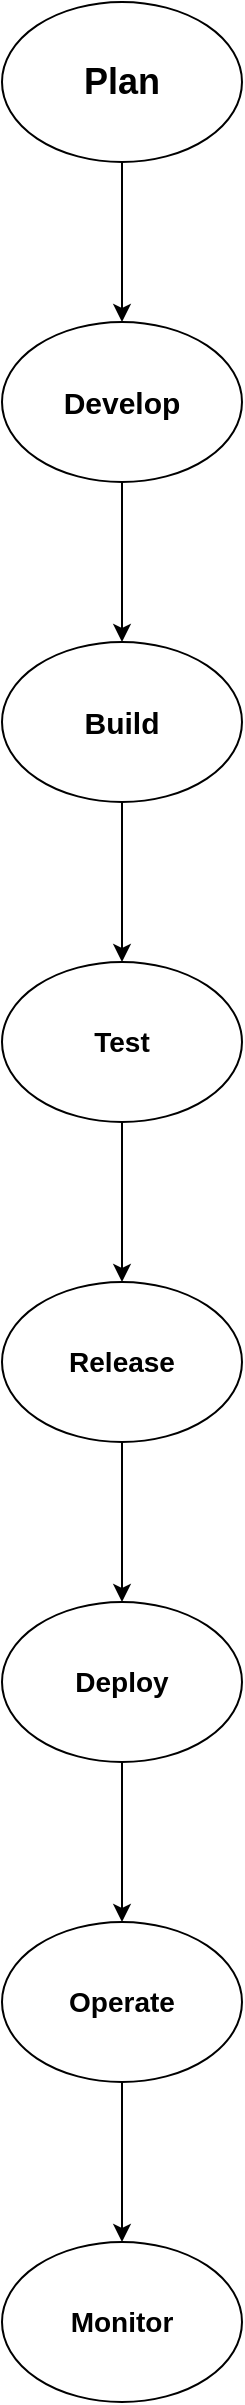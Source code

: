 <mxfile version="28.0.9">
  <diagram name="Page-1" id="cc2SQZKulaa3Ugj6z3R2">
    <mxGraphModel dx="1042" dy="527" grid="1" gridSize="10" guides="1" tooltips="1" connect="1" arrows="1" fold="1" page="1" pageScale="1" pageWidth="850" pageHeight="1100" math="0" shadow="0">
      <root>
        <mxCell id="0" />
        <mxCell id="1" parent="0" />
        <mxCell id="pEEVsMKxBnhdhl_D4hkM-14" value="" style="edgeStyle=orthogonalEdgeStyle;rounded=0;orthogonalLoop=1;jettySize=auto;html=1;" edge="1" parent="1" source="pEEVsMKxBnhdhl_D4hkM-12" target="pEEVsMKxBnhdhl_D4hkM-13">
          <mxGeometry relative="1" as="geometry" />
        </mxCell>
        <mxCell id="pEEVsMKxBnhdhl_D4hkM-12" value="&lt;b&gt;&lt;font style=&quot;font-size: 18px;&quot;&gt;Plan&lt;/font&gt;&lt;/b&gt;" style="ellipse;whiteSpace=wrap;html=1;" vertex="1" parent="1">
          <mxGeometry x="365" y="60" width="120" height="80" as="geometry" />
        </mxCell>
        <mxCell id="pEEVsMKxBnhdhl_D4hkM-16" value="" style="edgeStyle=orthogonalEdgeStyle;rounded=0;orthogonalLoop=1;jettySize=auto;html=1;" edge="1" parent="1" source="pEEVsMKxBnhdhl_D4hkM-13" target="pEEVsMKxBnhdhl_D4hkM-15">
          <mxGeometry relative="1" as="geometry" />
        </mxCell>
        <mxCell id="pEEVsMKxBnhdhl_D4hkM-13" value="&lt;b&gt;&lt;font style=&quot;font-size: 15px;&quot;&gt;Develop&lt;/font&gt;&lt;/b&gt;" style="ellipse;whiteSpace=wrap;html=1;" vertex="1" parent="1">
          <mxGeometry x="365" y="220" width="120" height="80" as="geometry" />
        </mxCell>
        <mxCell id="pEEVsMKxBnhdhl_D4hkM-18" value="" style="edgeStyle=orthogonalEdgeStyle;rounded=0;orthogonalLoop=1;jettySize=auto;html=1;" edge="1" parent="1" source="pEEVsMKxBnhdhl_D4hkM-15" target="pEEVsMKxBnhdhl_D4hkM-17">
          <mxGeometry relative="1" as="geometry" />
        </mxCell>
        <mxCell id="pEEVsMKxBnhdhl_D4hkM-15" value="&lt;b&gt;&lt;font style=&quot;font-size: 15px;&quot;&gt;Build&lt;/font&gt;&lt;/b&gt;" style="ellipse;whiteSpace=wrap;html=1;" vertex="1" parent="1">
          <mxGeometry x="365" y="380" width="120" height="80" as="geometry" />
        </mxCell>
        <mxCell id="pEEVsMKxBnhdhl_D4hkM-20" value="" style="edgeStyle=orthogonalEdgeStyle;rounded=0;orthogonalLoop=1;jettySize=auto;html=1;" edge="1" parent="1" source="pEEVsMKxBnhdhl_D4hkM-17" target="pEEVsMKxBnhdhl_D4hkM-19">
          <mxGeometry relative="1" as="geometry" />
        </mxCell>
        <mxCell id="pEEVsMKxBnhdhl_D4hkM-17" value="&lt;b&gt;&lt;font style=&quot;font-size: 14px;&quot;&gt;Test&lt;/font&gt;&lt;/b&gt;" style="ellipse;whiteSpace=wrap;html=1;" vertex="1" parent="1">
          <mxGeometry x="365" y="540" width="120" height="80" as="geometry" />
        </mxCell>
        <mxCell id="pEEVsMKxBnhdhl_D4hkM-22" value="" style="edgeStyle=orthogonalEdgeStyle;rounded=0;orthogonalLoop=1;jettySize=auto;html=1;" edge="1" parent="1" source="pEEVsMKxBnhdhl_D4hkM-19" target="pEEVsMKxBnhdhl_D4hkM-21">
          <mxGeometry relative="1" as="geometry" />
        </mxCell>
        <mxCell id="pEEVsMKxBnhdhl_D4hkM-19" value="&lt;b&gt;&lt;font style=&quot;font-size: 14px;&quot;&gt;Release&lt;/font&gt;&lt;/b&gt;" style="ellipse;whiteSpace=wrap;html=1;" vertex="1" parent="1">
          <mxGeometry x="365" y="700" width="120" height="80" as="geometry" />
        </mxCell>
        <mxCell id="pEEVsMKxBnhdhl_D4hkM-24" value="" style="edgeStyle=orthogonalEdgeStyle;rounded=0;orthogonalLoop=1;jettySize=auto;html=1;" edge="1" parent="1" source="pEEVsMKxBnhdhl_D4hkM-21" target="pEEVsMKxBnhdhl_D4hkM-23">
          <mxGeometry relative="1" as="geometry" />
        </mxCell>
        <mxCell id="pEEVsMKxBnhdhl_D4hkM-21" value="&lt;b&gt;&lt;font style=&quot;font-size: 14px;&quot;&gt;Deploy&lt;/font&gt;&lt;/b&gt;" style="ellipse;whiteSpace=wrap;html=1;" vertex="1" parent="1">
          <mxGeometry x="365" y="860" width="120" height="80" as="geometry" />
        </mxCell>
        <mxCell id="pEEVsMKxBnhdhl_D4hkM-26" value="" style="edgeStyle=orthogonalEdgeStyle;rounded=0;orthogonalLoop=1;jettySize=auto;html=1;" edge="1" parent="1" source="pEEVsMKxBnhdhl_D4hkM-23" target="pEEVsMKxBnhdhl_D4hkM-25">
          <mxGeometry relative="1" as="geometry" />
        </mxCell>
        <mxCell id="pEEVsMKxBnhdhl_D4hkM-23" value="&lt;b&gt;&lt;font style=&quot;font-size: 14px;&quot;&gt;Operate&lt;/font&gt;&lt;/b&gt;" style="ellipse;whiteSpace=wrap;html=1;" vertex="1" parent="1">
          <mxGeometry x="365" y="1020" width="120" height="80" as="geometry" />
        </mxCell>
        <mxCell id="pEEVsMKxBnhdhl_D4hkM-25" value="&lt;b&gt;&lt;font style=&quot;font-size: 14px;&quot;&gt;Monitor&lt;/font&gt;&lt;/b&gt;" style="ellipse;whiteSpace=wrap;html=1;" vertex="1" parent="1">
          <mxGeometry x="365" y="1180" width="120" height="80" as="geometry" />
        </mxCell>
      </root>
    </mxGraphModel>
  </diagram>
</mxfile>
